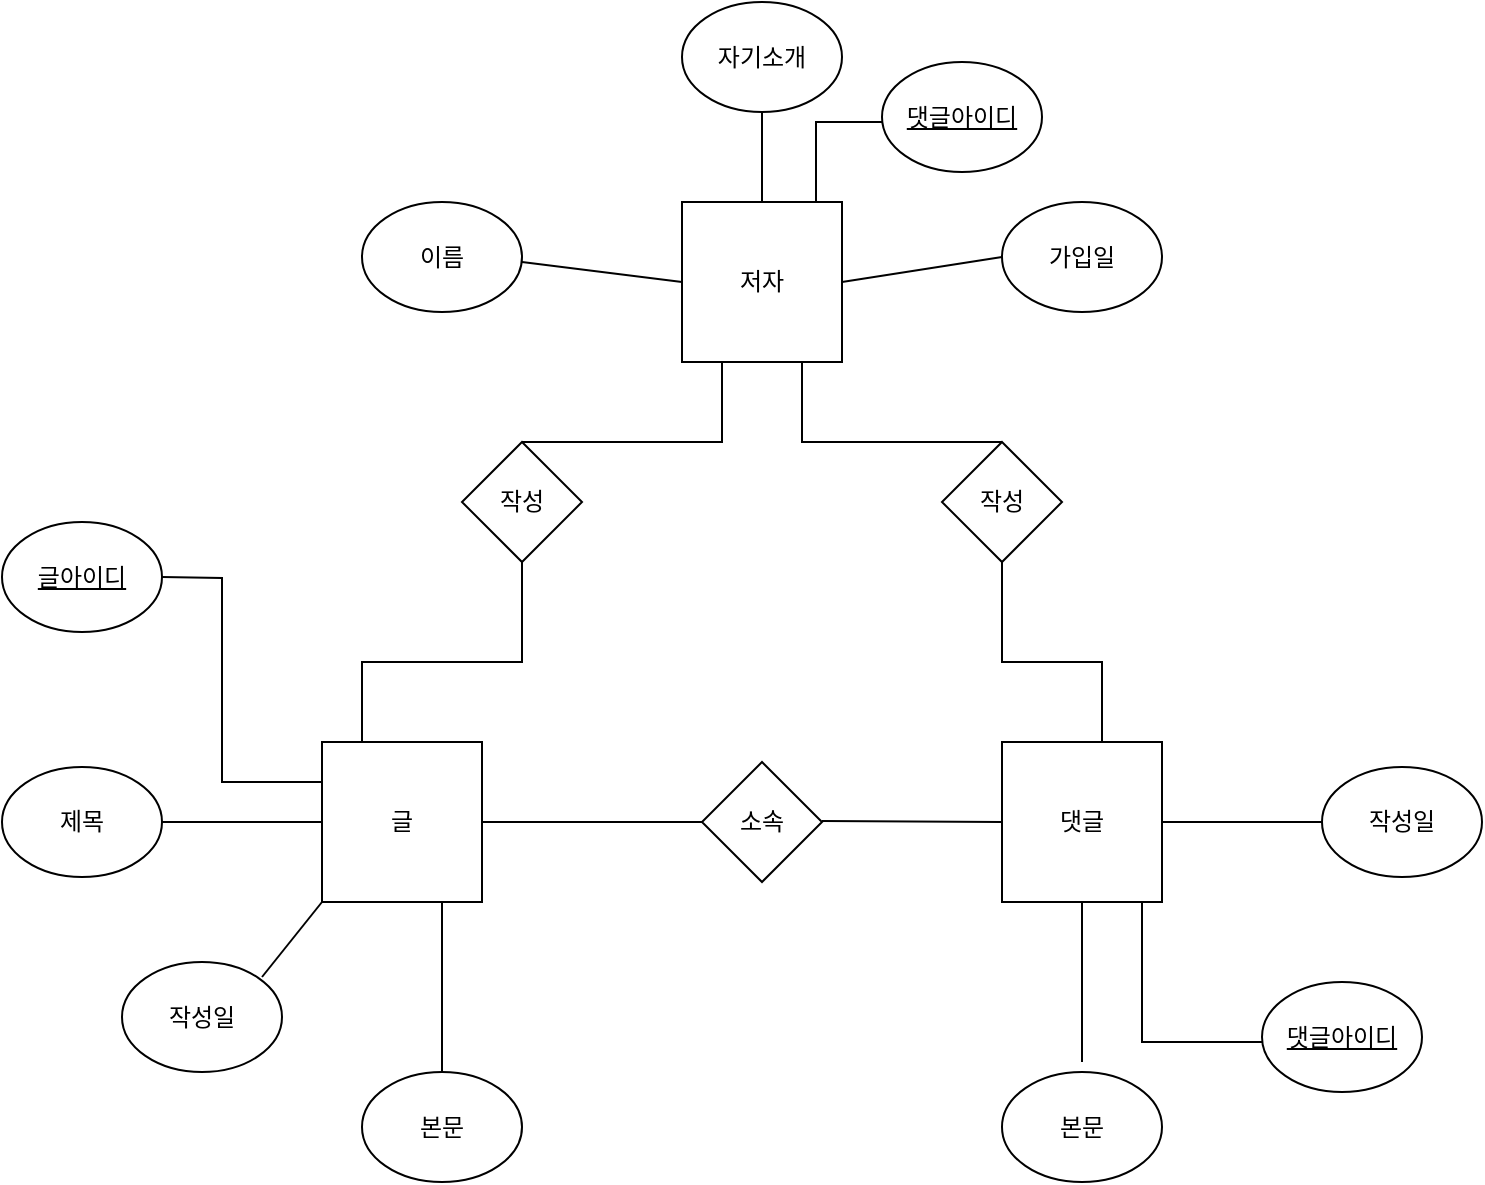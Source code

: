 <mxfile version="16.5.2" type="github">
  <diagram id="R2lEEEUBdFMjLlhIrx00" name="Page-1">
    <mxGraphModel dx="1422" dy="1861" grid="1" gridSize="10" guides="1" tooltips="1" connect="1" arrows="1" fold="1" page="1" pageScale="1" pageWidth="850" pageHeight="1100" math="0" shadow="0" extFonts="Permanent Marker^https://fonts.googleapis.com/css?family=Permanent+Marker">
      <root>
        <mxCell id="0" />
        <mxCell id="1" parent="0" />
        <mxCell id="_nw2ct1KJHe7wqcntup4-3" value="저자" style="whiteSpace=wrap;html=1;aspect=fixed;" vertex="1" parent="1">
          <mxGeometry x="350" y="90" width="80" height="80" as="geometry" />
        </mxCell>
        <mxCell id="_nw2ct1KJHe7wqcntup4-4" value="댓글" style="whiteSpace=wrap;html=1;aspect=fixed;" vertex="1" parent="1">
          <mxGeometry x="510" y="360" width="80" height="80" as="geometry" />
        </mxCell>
        <mxCell id="_nw2ct1KJHe7wqcntup4-5" value="글" style="whiteSpace=wrap;html=1;aspect=fixed;" vertex="1" parent="1">
          <mxGeometry x="170" y="360" width="80" height="80" as="geometry" />
        </mxCell>
        <mxCell id="_nw2ct1KJHe7wqcntup4-6" value="제목" style="ellipse;whiteSpace=wrap;html=1;" vertex="1" parent="1">
          <mxGeometry x="10" y="372.5" width="80" height="55" as="geometry" />
        </mxCell>
        <mxCell id="_nw2ct1KJHe7wqcntup4-9" value="작성일" style="ellipse;whiteSpace=wrap;html=1;" vertex="1" parent="1">
          <mxGeometry x="70" y="470" width="80" height="55" as="geometry" />
        </mxCell>
        <mxCell id="_nw2ct1KJHe7wqcntup4-10" value="본문" style="ellipse;whiteSpace=wrap;html=1;" vertex="1" parent="1">
          <mxGeometry x="190" y="525" width="80" height="55" as="geometry" />
        </mxCell>
        <mxCell id="_nw2ct1KJHe7wqcntup4-12" value="" style="endArrow=none;html=1;rounded=0;entryX=0;entryY=0.5;entryDx=0;entryDy=0;" edge="1" parent="1" target="_nw2ct1KJHe7wqcntup4-5">
          <mxGeometry width="50" height="50" relative="1" as="geometry">
            <mxPoint x="90" y="400" as="sourcePoint" />
            <mxPoint x="140" y="350" as="targetPoint" />
          </mxGeometry>
        </mxCell>
        <mxCell id="_nw2ct1KJHe7wqcntup4-18" value="이름" style="ellipse;whiteSpace=wrap;html=1;" vertex="1" parent="1">
          <mxGeometry x="190" y="90" width="80" height="55" as="geometry" />
        </mxCell>
        <mxCell id="_nw2ct1KJHe7wqcntup4-19" value="자기소개" style="ellipse;whiteSpace=wrap;html=1;" vertex="1" parent="1">
          <mxGeometry x="350" y="-10" width="80" height="55" as="geometry" />
        </mxCell>
        <mxCell id="_nw2ct1KJHe7wqcntup4-20" value="가입일" style="ellipse;whiteSpace=wrap;html=1;" vertex="1" parent="1">
          <mxGeometry x="510" y="90" width="80" height="55" as="geometry" />
        </mxCell>
        <mxCell id="_nw2ct1KJHe7wqcntup4-21" value="" style="endArrow=none;html=1;rounded=0;entryX=0;entryY=0.5;entryDx=0;entryDy=0;" edge="1" parent="1" target="_nw2ct1KJHe7wqcntup4-3">
          <mxGeometry width="50" height="50" relative="1" as="geometry">
            <mxPoint x="270" y="120" as="sourcePoint" />
            <mxPoint x="320" y="70" as="targetPoint" />
          </mxGeometry>
        </mxCell>
        <mxCell id="_nw2ct1KJHe7wqcntup4-22" value="" style="endArrow=none;html=1;rounded=0;entryX=0.5;entryY=1;entryDx=0;entryDy=0;" edge="1" parent="1" target="_nw2ct1KJHe7wqcntup4-19">
          <mxGeometry width="50" height="50" relative="1" as="geometry">
            <mxPoint x="390" y="90" as="sourcePoint" />
            <mxPoint x="440" y="40" as="targetPoint" />
          </mxGeometry>
        </mxCell>
        <mxCell id="_nw2ct1KJHe7wqcntup4-23" value="" style="endArrow=none;html=1;rounded=0;entryX=0;entryY=0.5;entryDx=0;entryDy=0;" edge="1" parent="1" target="_nw2ct1KJHe7wqcntup4-20">
          <mxGeometry width="50" height="50" relative="1" as="geometry">
            <mxPoint x="430" y="130" as="sourcePoint" />
            <mxPoint x="480" y="80" as="targetPoint" />
          </mxGeometry>
        </mxCell>
        <mxCell id="_nw2ct1KJHe7wqcntup4-26" value="" style="endArrow=none;html=1;rounded=0;entryX=0;entryY=1;entryDx=0;entryDy=0;" edge="1" parent="1" target="_nw2ct1KJHe7wqcntup4-5">
          <mxGeometry width="50" height="50" relative="1" as="geometry">
            <mxPoint x="140" y="477.5" as="sourcePoint" />
            <mxPoint x="190" y="427.5" as="targetPoint" />
          </mxGeometry>
        </mxCell>
        <mxCell id="_nw2ct1KJHe7wqcntup4-27" value="" style="endArrow=none;html=1;rounded=0;entryX=0.75;entryY=1;entryDx=0;entryDy=0;" edge="1" parent="1" target="_nw2ct1KJHe7wqcntup4-5">
          <mxGeometry width="50" height="50" relative="1" as="geometry">
            <mxPoint x="230" y="525" as="sourcePoint" />
            <mxPoint x="280" y="475" as="targetPoint" />
          </mxGeometry>
        </mxCell>
        <mxCell id="_nw2ct1KJHe7wqcntup4-28" value="본문" style="ellipse;whiteSpace=wrap;html=1;" vertex="1" parent="1">
          <mxGeometry x="510" y="525" width="80" height="55" as="geometry" />
        </mxCell>
        <mxCell id="_nw2ct1KJHe7wqcntup4-29" value="작성일" style="ellipse;whiteSpace=wrap;html=1;" vertex="1" parent="1">
          <mxGeometry x="670" y="372.5" width="80" height="55" as="geometry" />
        </mxCell>
        <mxCell id="_nw2ct1KJHe7wqcntup4-31" value="" style="endArrow=none;html=1;rounded=0;entryX=0;entryY=0.5;entryDx=0;entryDy=0;" edge="1" parent="1" target="_nw2ct1KJHe7wqcntup4-29">
          <mxGeometry width="50" height="50" relative="1" as="geometry">
            <mxPoint x="590" y="400" as="sourcePoint" />
            <mxPoint x="640" y="350" as="targetPoint" />
          </mxGeometry>
        </mxCell>
        <mxCell id="_nw2ct1KJHe7wqcntup4-32" value="" style="endArrow=none;html=1;rounded=0;" edge="1" parent="1">
          <mxGeometry width="50" height="50" relative="1" as="geometry">
            <mxPoint x="550" y="440" as="sourcePoint" />
            <mxPoint x="550" y="520" as="targetPoint" />
          </mxGeometry>
        </mxCell>
        <mxCell id="_nw2ct1KJHe7wqcntup4-33" value="&lt;u&gt;글아이디&lt;/u&gt;" style="ellipse;whiteSpace=wrap;html=1;" vertex="1" parent="1">
          <mxGeometry x="10" y="250" width="80" height="55" as="geometry" />
        </mxCell>
        <mxCell id="_nw2ct1KJHe7wqcntup4-34" value="" style="endArrow=none;html=1;rounded=0;entryX=0;entryY=0.25;entryDx=0;entryDy=0;exitX=1;exitY=0.5;exitDx=0;exitDy=0;" edge="1" parent="1" source="_nw2ct1KJHe7wqcntup4-33" target="_nw2ct1KJHe7wqcntup4-5">
          <mxGeometry width="50" height="50" relative="1" as="geometry">
            <mxPoint x="85" y="290" as="sourcePoint" />
            <mxPoint x="160" y="380" as="targetPoint" />
            <Array as="points">
              <mxPoint x="120" y="278" />
              <mxPoint x="120" y="380" />
            </Array>
          </mxGeometry>
        </mxCell>
        <mxCell id="_nw2ct1KJHe7wqcntup4-35" value="&lt;u&gt;댓글아이디&lt;/u&gt;" style="ellipse;whiteSpace=wrap;html=1;" vertex="1" parent="1">
          <mxGeometry x="640" y="480" width="80" height="55" as="geometry" />
        </mxCell>
        <mxCell id="_nw2ct1KJHe7wqcntup4-36" value="" style="endArrow=none;html=1;rounded=0;exitX=0.875;exitY=1;exitDx=0;exitDy=0;exitPerimeter=0;" edge="1" parent="1" source="_nw2ct1KJHe7wqcntup4-4">
          <mxGeometry width="50" height="50" relative="1" as="geometry">
            <mxPoint x="600" y="560" as="sourcePoint" />
            <mxPoint x="640" y="510" as="targetPoint" />
            <Array as="points">
              <mxPoint x="580" y="510" />
            </Array>
          </mxGeometry>
        </mxCell>
        <mxCell id="_nw2ct1KJHe7wqcntup4-37" value="&lt;u&gt;댓글아이디&lt;/u&gt;" style="ellipse;whiteSpace=wrap;html=1;" vertex="1" parent="1">
          <mxGeometry x="450" y="20" width="80" height="55" as="geometry" />
        </mxCell>
        <mxCell id="_nw2ct1KJHe7wqcntup4-38" value="" style="endArrow=none;html=1;rounded=0;" edge="1" parent="1">
          <mxGeometry width="50" height="50" relative="1" as="geometry">
            <mxPoint x="417" y="90" as="sourcePoint" />
            <mxPoint x="450" y="50" as="targetPoint" />
            <Array as="points">
              <mxPoint x="417" y="50" />
            </Array>
          </mxGeometry>
        </mxCell>
        <mxCell id="_nw2ct1KJHe7wqcntup4-39" value="작성" style="rhombus;whiteSpace=wrap;html=1;" vertex="1" parent="1">
          <mxGeometry x="240" y="210" width="60" height="60" as="geometry" />
        </mxCell>
        <mxCell id="_nw2ct1KJHe7wqcntup4-42" value="소속" style="rhombus;whiteSpace=wrap;html=1;" vertex="1" parent="1">
          <mxGeometry x="360" y="370" width="60" height="60" as="geometry" />
        </mxCell>
        <mxCell id="_nw2ct1KJHe7wqcntup4-43" value="작성" style="rhombus;whiteSpace=wrap;html=1;" vertex="1" parent="1">
          <mxGeometry x="480" y="210" width="60" height="60" as="geometry" />
        </mxCell>
        <mxCell id="_nw2ct1KJHe7wqcntup4-44" value="" style="endArrow=none;html=1;rounded=0;entryX=0;entryY=0.5;entryDx=0;entryDy=0;" edge="1" parent="1" target="_nw2ct1KJHe7wqcntup4-42">
          <mxGeometry width="50" height="50" relative="1" as="geometry">
            <mxPoint x="250" y="400" as="sourcePoint" />
            <mxPoint x="300" y="350" as="targetPoint" />
          </mxGeometry>
        </mxCell>
        <mxCell id="_nw2ct1KJHe7wqcntup4-45" value="" style="endArrow=none;html=1;rounded=0;" edge="1" parent="1">
          <mxGeometry width="50" height="50" relative="1" as="geometry">
            <mxPoint x="420" y="399.5" as="sourcePoint" />
            <mxPoint x="510" y="400" as="targetPoint" />
          </mxGeometry>
        </mxCell>
        <mxCell id="_nw2ct1KJHe7wqcntup4-50" value="" style="endArrow=none;html=1;rounded=0;exitX=0.5;exitY=0;exitDx=0;exitDy=0;" edge="1" parent="1" source="_nw2ct1KJHe7wqcntup4-39">
          <mxGeometry width="50" height="50" relative="1" as="geometry">
            <mxPoint x="320" y="220" as="sourcePoint" />
            <mxPoint x="370" y="170" as="targetPoint" />
            <Array as="points">
              <mxPoint x="370" y="210" />
            </Array>
          </mxGeometry>
        </mxCell>
        <mxCell id="_nw2ct1KJHe7wqcntup4-51" value="" style="endArrow=none;html=1;rounded=0;exitX=0.75;exitY=1;exitDx=0;exitDy=0;" edge="1" parent="1" source="_nw2ct1KJHe7wqcntup4-3">
          <mxGeometry width="50" height="50" relative="1" as="geometry">
            <mxPoint x="460" y="260" as="sourcePoint" />
            <mxPoint x="510" y="210" as="targetPoint" />
            <Array as="points">
              <mxPoint x="410" y="210" />
            </Array>
          </mxGeometry>
        </mxCell>
        <mxCell id="_nw2ct1KJHe7wqcntup4-52" value="" style="endArrow=none;html=1;rounded=0;exitX=0.25;exitY=0;exitDx=0;exitDy=0;" edge="1" parent="1" source="_nw2ct1KJHe7wqcntup4-5">
          <mxGeometry width="50" height="50" relative="1" as="geometry">
            <mxPoint x="190" y="320" as="sourcePoint" />
            <mxPoint x="270" y="270" as="targetPoint" />
            <Array as="points">
              <mxPoint x="190" y="320" />
              <mxPoint x="270" y="320" />
            </Array>
          </mxGeometry>
        </mxCell>
        <mxCell id="_nw2ct1KJHe7wqcntup4-53" value="" style="endArrow=none;html=1;rounded=0;exitX=0.625;exitY=0;exitDx=0;exitDy=0;exitPerimeter=0;" edge="1" parent="1" source="_nw2ct1KJHe7wqcntup4-4">
          <mxGeometry width="50" height="50" relative="1" as="geometry">
            <mxPoint x="430" y="360" as="sourcePoint" />
            <mxPoint x="510" y="270" as="targetPoint" />
            <Array as="points">
              <mxPoint x="560" y="320" />
              <mxPoint x="510" y="320" />
            </Array>
          </mxGeometry>
        </mxCell>
      </root>
    </mxGraphModel>
  </diagram>
</mxfile>
